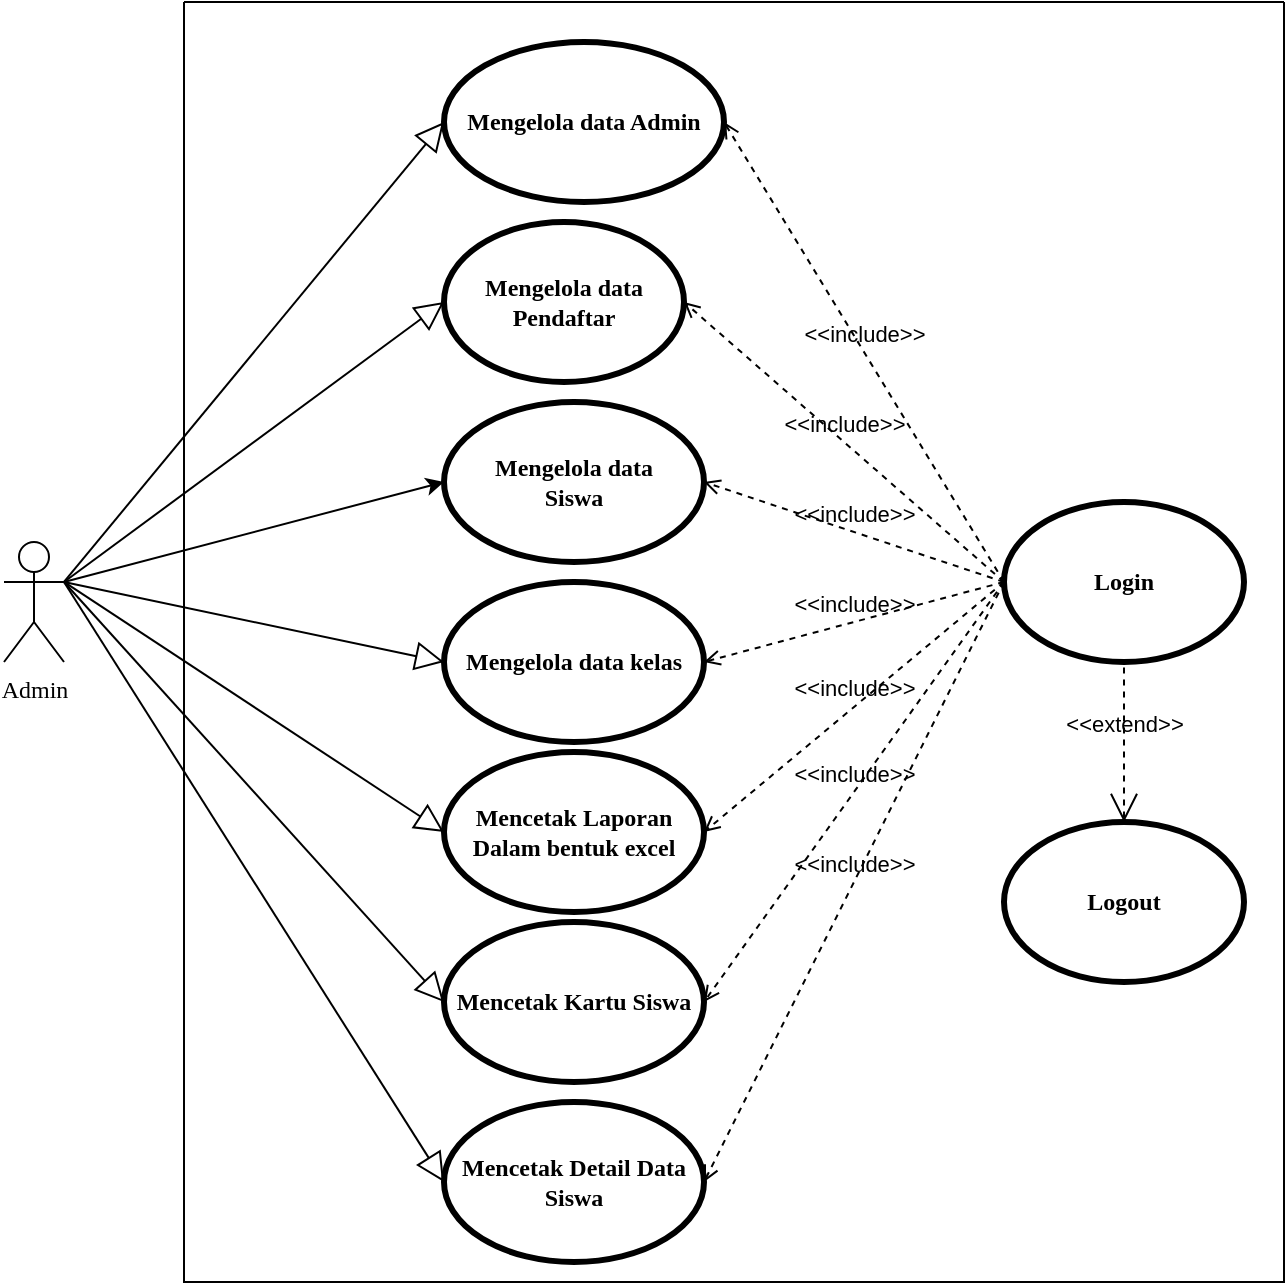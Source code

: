 <mxfile version="21.6.5" type="github">
  <diagram name="Halaman-1" id="CglVsIDrJBTKtxa0ypcK">
    <mxGraphModel dx="1154" dy="527" grid="1" gridSize="10" guides="1" tooltips="1" connect="1" arrows="1" fold="1" page="1" pageScale="1" pageWidth="827" pageHeight="1169" math="0" shadow="0">
      <root>
        <mxCell id="0" />
        <mxCell id="1" parent="0" />
        <mxCell id="005mSIWop0IHLlmu6kwe-1" value="&lt;font face=&quot;Times New Roman&quot;&gt;Admin&lt;/font&gt;" style="shape=umlActor;verticalLabelPosition=bottom;verticalAlign=top;html=1;outlineConnect=0;" parent="1" vertex="1">
          <mxGeometry x="20" y="400" width="30" height="60" as="geometry" />
        </mxCell>
        <mxCell id="005mSIWop0IHLlmu6kwe-10" value="" style="swimlane;startSize=0;" parent="1" vertex="1">
          <mxGeometry x="110" y="130" width="550" height="640" as="geometry" />
        </mxCell>
        <mxCell id="005mSIWop0IHLlmu6kwe-11" value="&lt;font face=&quot;Times New Roman&quot;&gt;Login&lt;/font&gt;" style="shape=ellipse;html=1;strokeWidth=3;fontStyle=1;whiteSpace=wrap;align=center;perimeter=ellipsePerimeter;" parent="005mSIWop0IHLlmu6kwe-10" vertex="1">
          <mxGeometry x="410" y="250" width="120" height="80" as="geometry" />
        </mxCell>
        <mxCell id="005mSIWop0IHLlmu6kwe-19" value="&lt;font face=&quot;Times New Roman&quot;&gt;Logout&lt;/font&gt;" style="shape=ellipse;html=1;strokeWidth=3;fontStyle=1;whiteSpace=wrap;align=center;perimeter=ellipsePerimeter;" parent="005mSIWop0IHLlmu6kwe-10" vertex="1">
          <mxGeometry x="410" y="410" width="120" height="80" as="geometry" />
        </mxCell>
        <mxCell id="005mSIWop0IHLlmu6kwe-20" value="&amp;lt;&amp;lt;extend&amp;gt;&amp;gt;" style="edgeStyle=none;html=1;startArrow=open;endArrow=none;startSize=12;verticalAlign=bottom;dashed=1;labelBackgroundColor=none;rounded=0;entryX=0.5;entryY=1;entryDx=0;entryDy=0;exitX=0.5;exitY=0;exitDx=0;exitDy=0;" parent="005mSIWop0IHLlmu6kwe-10" source="005mSIWop0IHLlmu6kwe-19" target="005mSIWop0IHLlmu6kwe-11" edge="1">
          <mxGeometry width="160" relative="1" as="geometry">
            <mxPoint x="400" y="270" as="sourcePoint" />
            <mxPoint x="560" y="270" as="targetPoint" />
          </mxGeometry>
        </mxCell>
        <mxCell id="Lv6XaUCazN6hXsVmhlYZ-1" value="&lt;font face=&quot;Times New Roman&quot;&gt;Mencetak Kartu Siswa&lt;/font&gt;" style="shape=ellipse;html=1;strokeWidth=3;fontStyle=1;whiteSpace=wrap;align=center;perimeter=ellipsePerimeter;" parent="005mSIWop0IHLlmu6kwe-10" vertex="1">
          <mxGeometry x="130" y="460" width="130" height="80" as="geometry" />
        </mxCell>
        <mxCell id="Lv6XaUCazN6hXsVmhlYZ-3" value="&amp;lt;&amp;lt;include&amp;gt;&amp;gt;" style="edgeStyle=none;html=1;endArrow=open;verticalAlign=bottom;dashed=1;labelBackgroundColor=none;rounded=0;exitX=0;exitY=0.5;exitDx=0;exitDy=0;entryX=1;entryY=0.5;entryDx=0;entryDy=0;" parent="005mSIWop0IHLlmu6kwe-10" source="005mSIWop0IHLlmu6kwe-11" target="Lv6XaUCazN6hXsVmhlYZ-1" edge="1">
          <mxGeometry width="160" relative="1" as="geometry">
            <mxPoint x="620" y="320" as="sourcePoint" />
            <mxPoint x="780" y="320" as="targetPoint" />
          </mxGeometry>
        </mxCell>
        <mxCell id="Lv6XaUCazN6hXsVmhlYZ-4" value="&lt;font face=&quot;Times New Roman&quot;&gt;Mencetak Detail Data Siswa&lt;/font&gt;" style="shape=ellipse;html=1;strokeWidth=3;fontStyle=1;whiteSpace=wrap;align=center;perimeter=ellipsePerimeter;" parent="005mSIWop0IHLlmu6kwe-10" vertex="1">
          <mxGeometry x="130" y="550" width="130" height="80" as="geometry" />
        </mxCell>
        <mxCell id="Lv6XaUCazN6hXsVmhlYZ-10" value="&amp;lt;&amp;lt;include&amp;gt;&amp;gt;" style="edgeStyle=none;html=1;endArrow=open;verticalAlign=bottom;dashed=1;labelBackgroundColor=none;rounded=0;exitX=0;exitY=0.5;exitDx=0;exitDy=0;entryX=1;entryY=0.5;entryDx=0;entryDy=0;" parent="005mSIWop0IHLlmu6kwe-10" source="005mSIWop0IHLlmu6kwe-11" target="Lv6XaUCazN6hXsVmhlYZ-4" edge="1">
          <mxGeometry width="160" relative="1" as="geometry">
            <mxPoint x="310" y="440" as="sourcePoint" />
            <mxPoint x="470" y="440" as="targetPoint" />
          </mxGeometry>
        </mxCell>
        <mxCell id="005mSIWop0IHLlmu6kwe-5" value="&lt;font face=&quot;Times New Roman&quot;&gt;Mencetak Laporan Dalam bentuk excel&lt;/font&gt;" style="shape=ellipse;html=1;strokeWidth=3;fontStyle=1;whiteSpace=wrap;align=center;perimeter=ellipsePerimeter;" parent="005mSIWop0IHLlmu6kwe-10" vertex="1">
          <mxGeometry x="130" y="375" width="130" height="80" as="geometry" />
        </mxCell>
        <mxCell id="005mSIWop0IHLlmu6kwe-18" value="&amp;lt;&amp;lt;include&amp;gt;&amp;gt;" style="edgeStyle=none;html=1;endArrow=open;verticalAlign=bottom;dashed=1;labelBackgroundColor=none;rounded=0;exitX=0;exitY=0.5;exitDx=0;exitDy=0;entryX=1;entryY=0.5;entryDx=0;entryDy=0;" parent="005mSIWop0IHLlmu6kwe-10" source="005mSIWop0IHLlmu6kwe-11" target="005mSIWop0IHLlmu6kwe-5" edge="1">
          <mxGeometry width="160" relative="1" as="geometry">
            <mxPoint x="280" y="230" as="sourcePoint" />
            <mxPoint x="440" y="230" as="targetPoint" />
          </mxGeometry>
        </mxCell>
        <mxCell id="t26hUUIoPCD5ux8cppsE-1" value="&lt;font face=&quot;Times New Roman&quot;&gt;Mengelola data kelas&lt;/font&gt;" style="shape=ellipse;html=1;strokeWidth=3;fontStyle=1;whiteSpace=wrap;align=center;perimeter=ellipsePerimeter;" parent="005mSIWop0IHLlmu6kwe-10" vertex="1">
          <mxGeometry x="130" y="290" width="130" height="80" as="geometry" />
        </mxCell>
        <mxCell id="t26hUUIoPCD5ux8cppsE-4" value="&amp;lt;&amp;lt;include&amp;gt;&amp;gt;" style="edgeStyle=none;html=1;endArrow=open;verticalAlign=bottom;dashed=1;labelBackgroundColor=none;rounded=0;exitX=0;exitY=0.5;exitDx=0;exitDy=0;entryX=1;entryY=0.5;entryDx=0;entryDy=0;" parent="005mSIWop0IHLlmu6kwe-10" source="005mSIWop0IHLlmu6kwe-11" target="t26hUUIoPCD5ux8cppsE-1" edge="1">
          <mxGeometry width="160" relative="1" as="geometry">
            <mxPoint x="420" y="250" as="sourcePoint" />
            <mxPoint x="260" y="170" as="targetPoint" />
          </mxGeometry>
        </mxCell>
        <mxCell id="aXRcN_h7ZSzWHe7lbt7u-1" value="&lt;font face=&quot;Times New Roman&quot;&gt;Mengelola data &lt;br&gt;Siswa&lt;/font&gt;" style="shape=ellipse;html=1;strokeWidth=3;fontStyle=1;whiteSpace=wrap;align=center;perimeter=ellipsePerimeter;" vertex="1" parent="005mSIWop0IHLlmu6kwe-10">
          <mxGeometry x="130" y="200" width="130" height="80" as="geometry" />
        </mxCell>
        <mxCell id="005mSIWop0IHLlmu6kwe-3" value="&lt;font face=&quot;Times New Roman&quot;&gt;Mengelola data Admin&lt;/font&gt;" style="shape=ellipse;html=1;strokeWidth=3;fontStyle=1;whiteSpace=wrap;align=center;perimeter=ellipsePerimeter;" parent="005mSIWop0IHLlmu6kwe-10" vertex="1">
          <mxGeometry x="130" y="20" width="140" height="80" as="geometry" />
        </mxCell>
        <mxCell id="005mSIWop0IHLlmu6kwe-16" value="&amp;lt;&amp;lt;include&amp;gt;&amp;gt;" style="edgeStyle=none;html=1;endArrow=open;verticalAlign=bottom;dashed=1;labelBackgroundColor=none;rounded=0;entryX=1;entryY=0.5;entryDx=0;entryDy=0;exitX=0;exitY=0.5;exitDx=0;exitDy=0;" parent="005mSIWop0IHLlmu6kwe-10" source="005mSIWop0IHLlmu6kwe-11" target="005mSIWop0IHLlmu6kwe-3" edge="1">
          <mxGeometry width="160" relative="1" as="geometry">
            <mxPoint x="270" y="220" as="sourcePoint" />
            <mxPoint x="430" y="220" as="targetPoint" />
          </mxGeometry>
        </mxCell>
        <mxCell id="005mSIWop0IHLlmu6kwe-4" value="&lt;font face=&quot;Times New Roman&quot;&gt;Mengelola data &lt;br&gt;Pendaftar&lt;br&gt;&lt;/font&gt;" style="shape=ellipse;html=1;strokeWidth=3;fontStyle=1;whiteSpace=wrap;align=center;perimeter=ellipsePerimeter;" parent="005mSIWop0IHLlmu6kwe-10" vertex="1">
          <mxGeometry x="130" y="110" width="120" height="80" as="geometry" />
        </mxCell>
        <mxCell id="005mSIWop0IHLlmu6kwe-17" value="&amp;lt;&amp;lt;include&amp;gt;&amp;gt;" style="edgeStyle=none;html=1;endArrow=open;verticalAlign=bottom;dashed=1;labelBackgroundColor=none;rounded=0;exitX=0;exitY=0.5;exitDx=0;exitDy=0;entryX=1;entryY=0.5;entryDx=0;entryDy=0;" parent="005mSIWop0IHLlmu6kwe-10" source="005mSIWop0IHLlmu6kwe-11" target="005mSIWop0IHLlmu6kwe-4" edge="1">
          <mxGeometry width="160" relative="1" as="geometry">
            <mxPoint x="280" y="230" as="sourcePoint" />
            <mxPoint x="440" y="230" as="targetPoint" />
          </mxGeometry>
        </mxCell>
        <mxCell id="aXRcN_h7ZSzWHe7lbt7u-3" value="&amp;lt;&amp;lt;include&amp;gt;&amp;gt;" style="edgeStyle=none;html=1;endArrow=open;verticalAlign=bottom;dashed=1;labelBackgroundColor=none;rounded=0;exitX=0;exitY=0.5;exitDx=0;exitDy=0;entryX=1;entryY=0.5;entryDx=0;entryDy=0;" edge="1" parent="005mSIWop0IHLlmu6kwe-10" source="005mSIWop0IHLlmu6kwe-11" target="aXRcN_h7ZSzWHe7lbt7u-1">
          <mxGeometry width="160" relative="1" as="geometry">
            <mxPoint x="420" y="290" as="sourcePoint" />
            <mxPoint x="250" y="240" as="targetPoint" />
          </mxGeometry>
        </mxCell>
        <mxCell id="Lv6XaUCazN6hXsVmhlYZ-5" value="" style="edgeStyle=none;html=1;endArrow=block;endFill=0;endSize=12;verticalAlign=bottom;rounded=0;exitX=1;exitY=0.333;exitDx=0;exitDy=0;exitPerimeter=0;entryX=0;entryY=0.5;entryDx=0;entryDy=0;" parent="1" source="005mSIWop0IHLlmu6kwe-1" target="Lv6XaUCazN6hXsVmhlYZ-4" edge="1">
          <mxGeometry width="160" relative="1" as="geometry">
            <mxPoint x="50" y="480" as="sourcePoint" />
            <mxPoint x="210" y="480" as="targetPoint" />
          </mxGeometry>
        </mxCell>
        <mxCell id="Lv6XaUCazN6hXsVmhlYZ-6" value="" style="edgeStyle=none;html=1;endArrow=block;endFill=0;endSize=12;verticalAlign=bottom;rounded=0;exitX=1;exitY=0.333;exitDx=0;exitDy=0;exitPerimeter=0;entryX=0;entryY=0.5;entryDx=0;entryDy=0;" parent="1" source="005mSIWop0IHLlmu6kwe-1" target="Lv6XaUCazN6hXsVmhlYZ-1" edge="1">
          <mxGeometry width="160" relative="1" as="geometry">
            <mxPoint x="70" y="310" as="sourcePoint" />
            <mxPoint x="230" y="310" as="targetPoint" />
          </mxGeometry>
        </mxCell>
        <mxCell id="Lv6XaUCazN6hXsVmhlYZ-7" value="" style="edgeStyle=none;html=1;endArrow=block;endFill=0;endSize=12;verticalAlign=bottom;rounded=0;exitX=1;exitY=0.333;exitDx=0;exitDy=0;exitPerimeter=0;entryX=0;entryY=0.5;entryDx=0;entryDy=0;" parent="1" source="005mSIWop0IHLlmu6kwe-1" target="005mSIWop0IHLlmu6kwe-4" edge="1">
          <mxGeometry width="160" relative="1" as="geometry">
            <mxPoint x="80" y="300" as="sourcePoint" />
            <mxPoint x="240" y="300" as="targetPoint" />
          </mxGeometry>
        </mxCell>
        <mxCell id="Lv6XaUCazN6hXsVmhlYZ-8" value="" style="edgeStyle=none;html=1;endArrow=block;endFill=0;endSize=12;verticalAlign=bottom;rounded=0;exitX=1;exitY=0.333;exitDx=0;exitDy=0;exitPerimeter=0;entryX=0;entryY=0.5;entryDx=0;entryDy=0;" parent="1" source="005mSIWop0IHLlmu6kwe-1" target="005mSIWop0IHLlmu6kwe-5" edge="1">
          <mxGeometry width="160" relative="1" as="geometry">
            <mxPoint x="120" y="330" as="sourcePoint" />
            <mxPoint x="280" y="330" as="targetPoint" />
          </mxGeometry>
        </mxCell>
        <mxCell id="Lv6XaUCazN6hXsVmhlYZ-9" value="" style="edgeStyle=none;html=1;endArrow=block;endFill=0;endSize=12;verticalAlign=bottom;rounded=0;exitX=1;exitY=0.333;exitDx=0;exitDy=0;exitPerimeter=0;entryX=0;entryY=0.5;entryDx=0;entryDy=0;" parent="1" source="005mSIWop0IHLlmu6kwe-1" target="005mSIWop0IHLlmu6kwe-3" edge="1">
          <mxGeometry width="160" relative="1" as="geometry">
            <mxPoint x="100" y="260" as="sourcePoint" />
            <mxPoint x="260" y="260" as="targetPoint" />
          </mxGeometry>
        </mxCell>
        <mxCell id="t26hUUIoPCD5ux8cppsE-3" value="" style="edgeStyle=none;html=1;endArrow=block;endFill=0;endSize=12;verticalAlign=bottom;rounded=0;exitX=1;exitY=0.333;exitDx=0;exitDy=0;exitPerimeter=0;entryX=0;entryY=0.5;entryDx=0;entryDy=0;" parent="1" source="005mSIWop0IHLlmu6kwe-1" target="t26hUUIoPCD5ux8cppsE-1" edge="1">
          <mxGeometry width="160" relative="1" as="geometry">
            <mxPoint x="60" y="420" as="sourcePoint" />
            <mxPoint x="250" y="300" as="targetPoint" />
          </mxGeometry>
        </mxCell>
        <mxCell id="aXRcN_h7ZSzWHe7lbt7u-2" value="" style="endArrow=classic;html=1;rounded=0;exitX=1;exitY=0.333;exitDx=0;exitDy=0;exitPerimeter=0;entryX=0;entryY=0.5;entryDx=0;entryDy=0;" edge="1" parent="1" source="005mSIWop0IHLlmu6kwe-1" target="aXRcN_h7ZSzWHe7lbt7u-1">
          <mxGeometry width="50" height="50" relative="1" as="geometry">
            <mxPoint x="40" y="340" as="sourcePoint" />
            <mxPoint x="90" y="290" as="targetPoint" />
          </mxGeometry>
        </mxCell>
      </root>
    </mxGraphModel>
  </diagram>
</mxfile>
